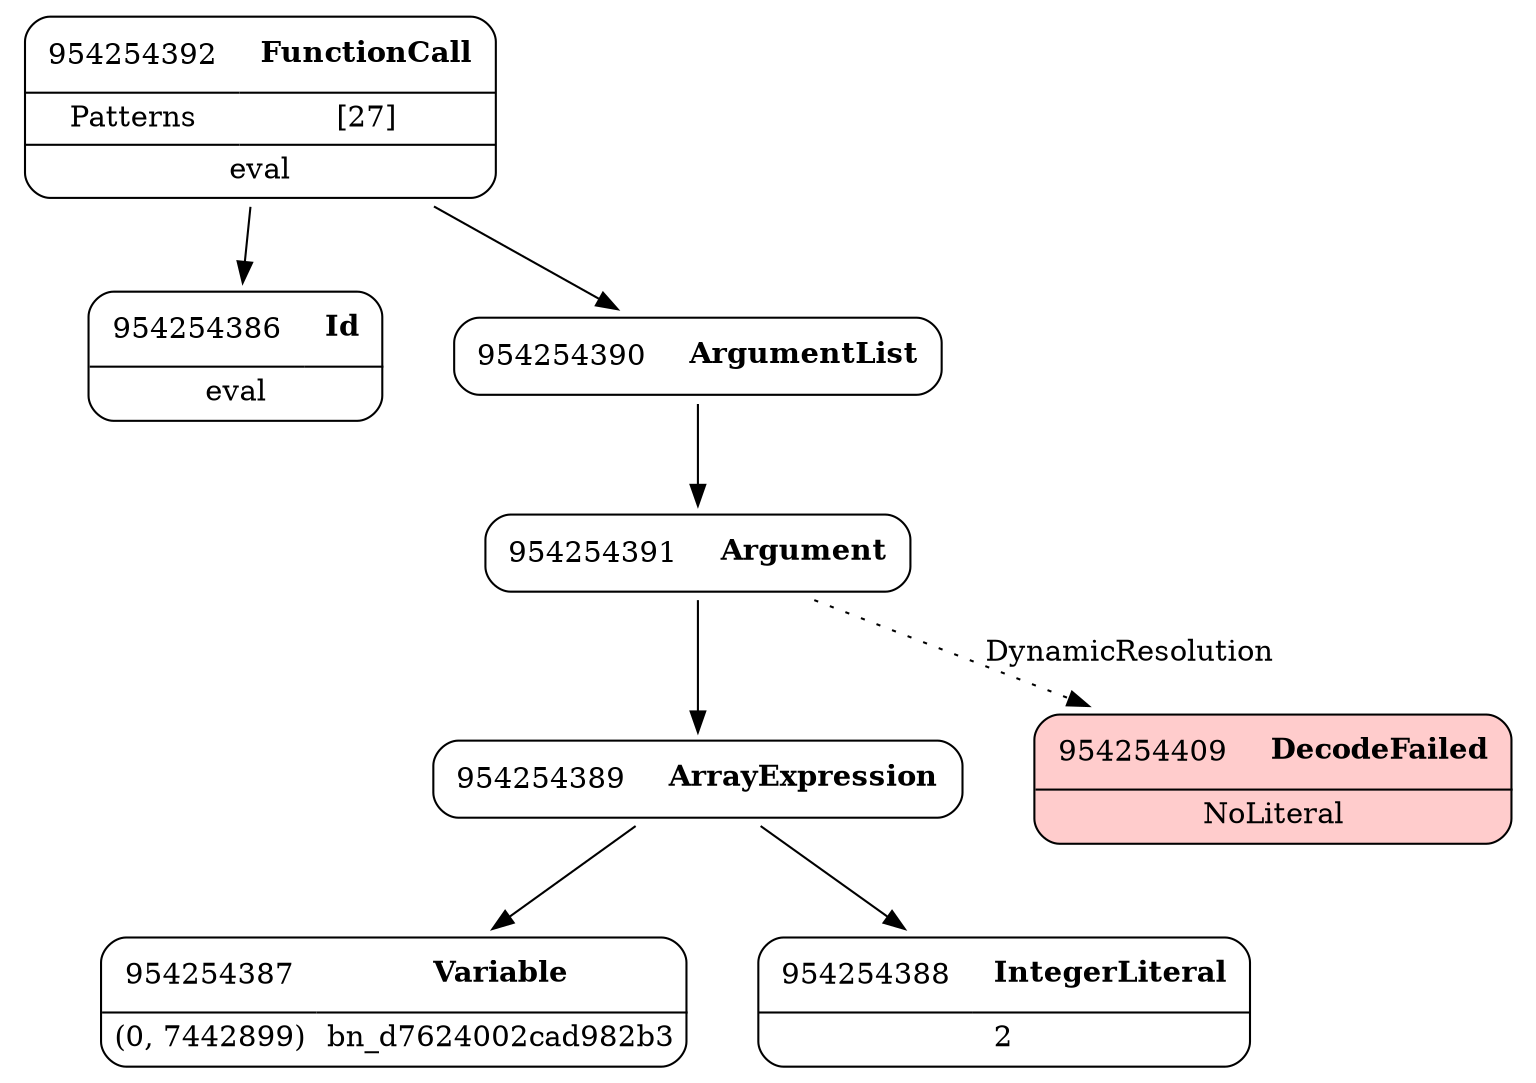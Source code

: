 digraph ast {
node [shape=none];
954254386 [label=<<TABLE border='1' cellspacing='0' cellpadding='10' style='rounded' ><TR><TD border='0'>954254386</TD><TD border='0'><B>Id</B></TD></TR><HR/><TR><TD border='0' cellpadding='5' colspan='2'>eval</TD></TR></TABLE>>];
954254387 [label=<<TABLE border='1' cellspacing='0' cellpadding='10' style='rounded' ><TR><TD border='0'>954254387</TD><TD border='0'><B>Variable</B></TD></TR><HR/><TR><TD border='0' cellpadding='5'>(0, 7442899)</TD><TD border='0' cellpadding='5'>bn_d7624002cad982b3</TD></TR></TABLE>>];
954254388 [label=<<TABLE border='1' cellspacing='0' cellpadding='10' style='rounded' ><TR><TD border='0'>954254388</TD><TD border='0'><B>IntegerLiteral</B></TD></TR><HR/><TR><TD border='0' cellpadding='5' colspan='2'>2</TD></TR></TABLE>>];
954254389 [label=<<TABLE border='1' cellspacing='0' cellpadding='10' style='rounded' ><TR><TD border='0'>954254389</TD><TD border='0'><B>ArrayExpression</B></TD></TR></TABLE>>];
954254389 -> 954254387 [weight=2];
954254389 -> 954254388 [weight=2];
954254390 [label=<<TABLE border='1' cellspacing='0' cellpadding='10' style='rounded' ><TR><TD border='0'>954254390</TD><TD border='0'><B>ArgumentList</B></TD></TR></TABLE>>];
954254390 -> 954254391 [weight=2];
954254391 [label=<<TABLE border='1' cellspacing='0' cellpadding='10' style='rounded' ><TR><TD border='0'>954254391</TD><TD border='0'><B>Argument</B></TD></TR></TABLE>>];
954254391 -> 954254389 [weight=2];
954254391 -> 954254409 [style=dotted,label=DynamicResolution];
954254392 [label=<<TABLE border='1' cellspacing='0' cellpadding='10' style='rounded' ><TR><TD border='0'>954254392</TD><TD border='0'><B>FunctionCall</B></TD></TR><HR/><TR><TD border='0' cellpadding='5'>Patterns</TD><TD border='0' cellpadding='5'>[27]</TD></TR><HR/><TR><TD border='0' cellpadding='5' colspan='2'>eval</TD></TR></TABLE>>];
954254392 -> 954254386 [weight=2];
954254392 -> 954254390 [weight=2];
954254409 [label=<<TABLE border='1' cellspacing='0' cellpadding='10' style='rounded' bgcolor='#FFCCCC' ><TR><TD border='0'>954254409</TD><TD border='0'><B>DecodeFailed</B></TD></TR><HR/><TR><TD border='0' cellpadding='5' colspan='2'>NoLiteral</TD></TR></TABLE>>];
}
